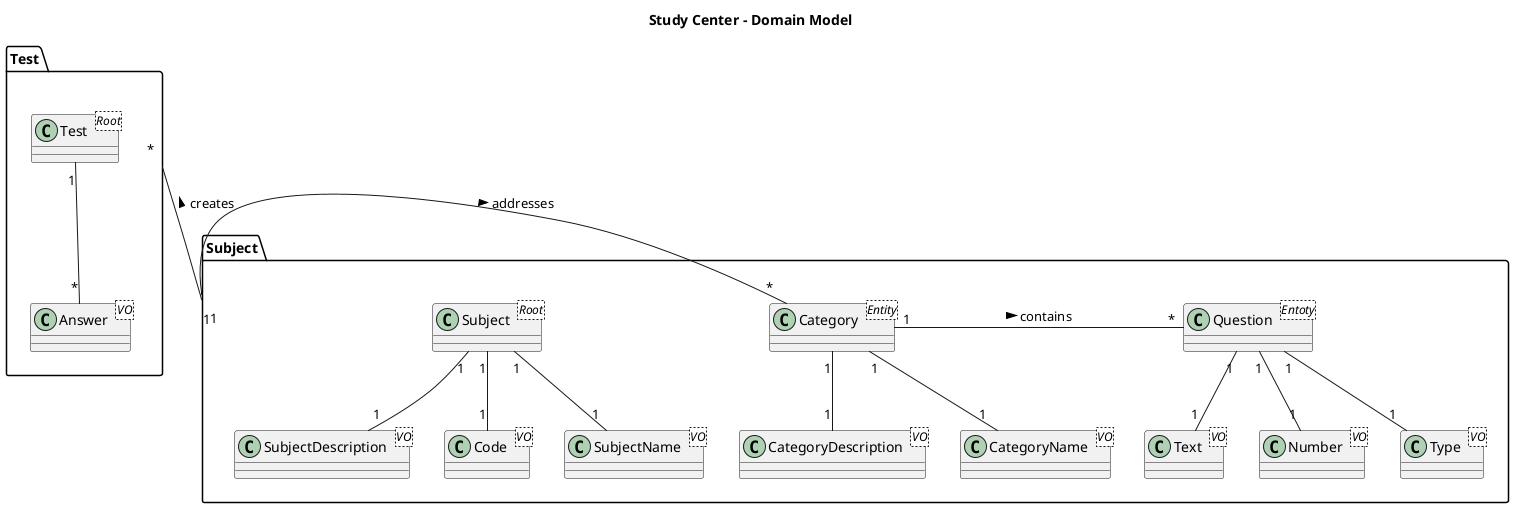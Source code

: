 @startuml

title "Study Center - Domain Model"

package Test{
    class Test <Root>

    class Answer<VO>

    Test "1" -- "*" Answer
}

package Subject{
    class Subject <Root>

    class Code <VO>
    class SubjectName <VO>
    class SubjectDescription <VO>

    Subject "1" -- "1" Code
    Subject "1" -- "1" SubjectName
    Subject "1" -- "1" SubjectDescription

    class Category <Entity>
    class CategoryName <VO>
    class CategoryDescription <VO>

    Category "1" -- "1" CategoryName
    Category "1" -- "1" CategoryDescription

    class Question <Entoty>

    class Number <VO> 
    class Type <VO>
    class Text <VO>

    Question "1" -- "1" Number
    Question "1" -- "1" Text
    Question "1" -- "1" Type
}

'Relationships

Subject "1" -r- "*" Category: > addresses

Category "1" -r- "*" Question: > contains

Test "*" -- "1" Subject: < creates

@enduml